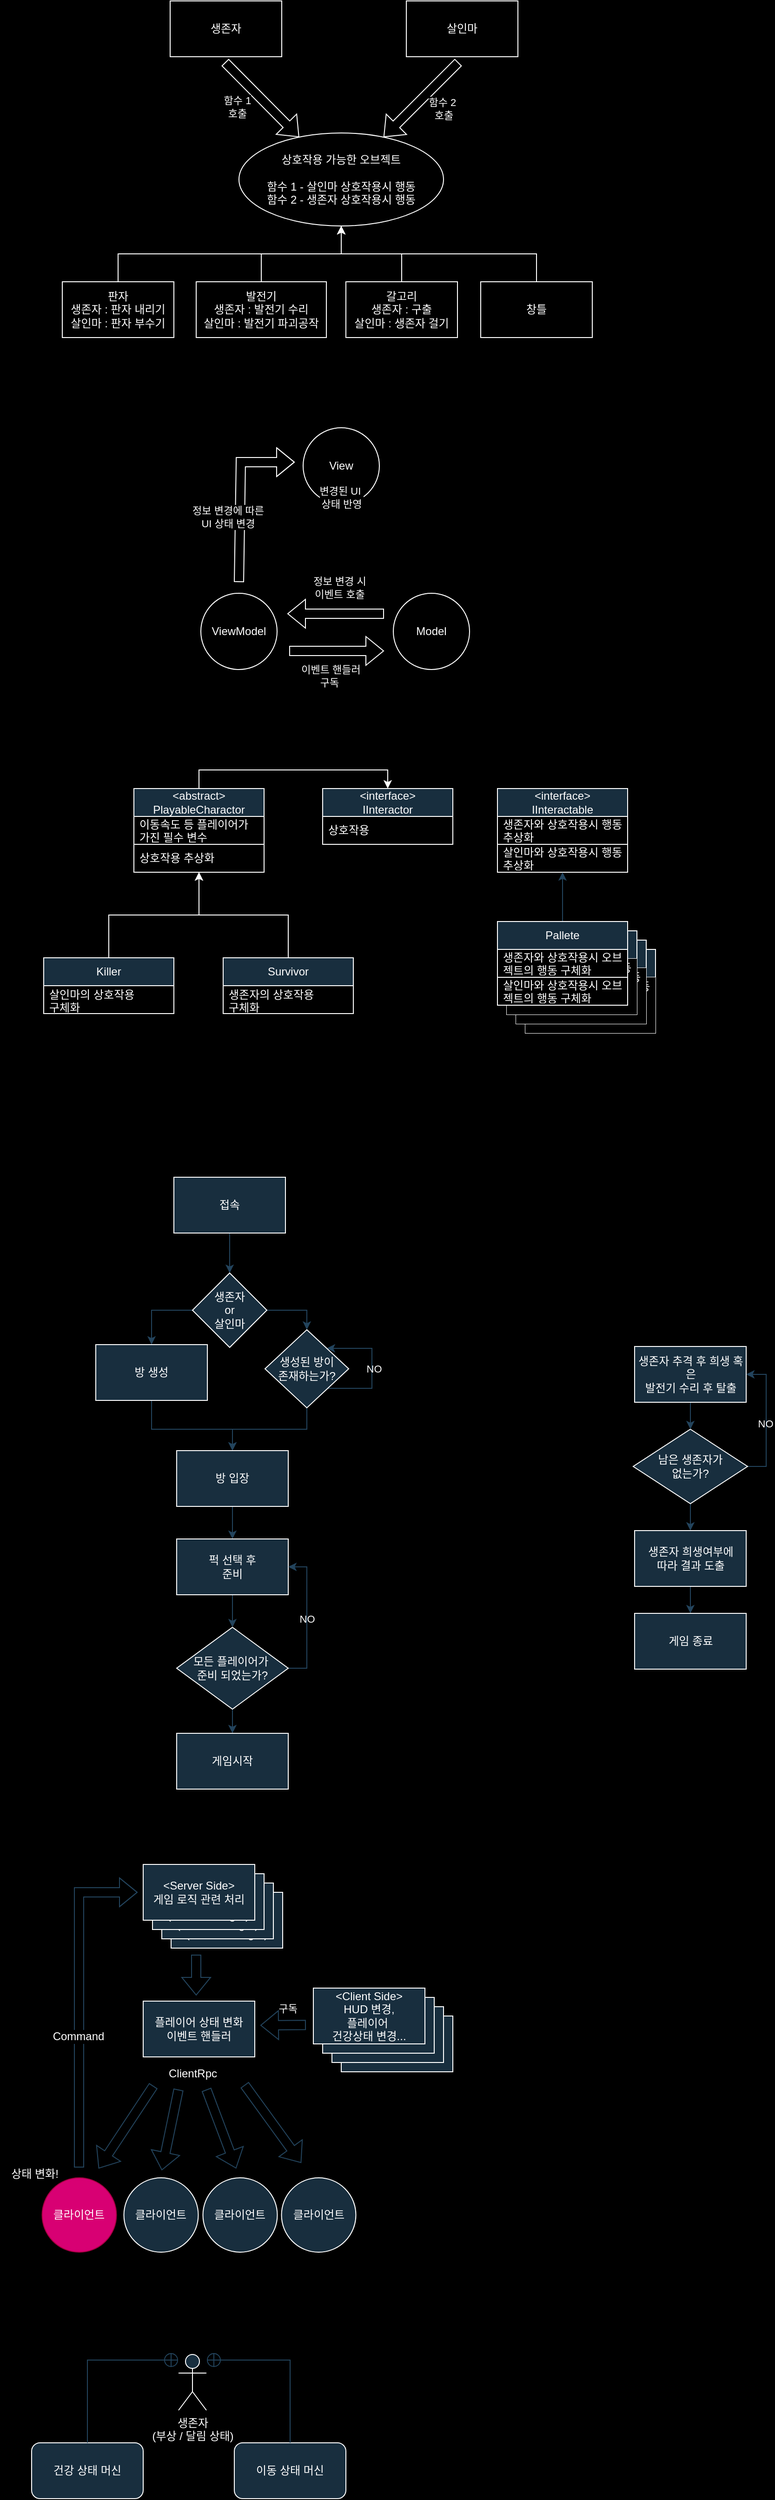 <mxfile version="24.7.6">
  <diagram name="페이지-1" id="o0APWfUMKUU7ITL8NAqE">
    <mxGraphModel dx="1269" dy="447" grid="0" gridSize="10" guides="1" tooltips="1" connect="1" arrows="1" fold="1" page="0" pageScale="1" pageWidth="827" pageHeight="1169" background="#000000" math="0" shadow="0">
      <root>
        <mxCell id="0" />
        <mxCell id="1" parent="0" />
        <mxCell id="HwlPlYfOWSaUj1gYbrh8-1" value="상호작용 가능한&amp;nbsp;&lt;span style=&quot;background-color: initial;&quot;&gt;오브젝트&lt;/span&gt;&lt;div&gt;&lt;br&gt;&lt;div&gt;함수 1 - 살인마 상호작용시 행동&lt;/div&gt;&lt;div&gt;함수 2 - 생존자 상호작용시 행동&lt;/div&gt;&lt;/div&gt;" style="ellipse;whiteSpace=wrap;html=1;labelBackgroundColor=none;fillColor=#000000;strokeColor=#FFFFFF;fontColor=#FFFFFF;" vertex="1" parent="1">
          <mxGeometry x="250" y="240" width="220" height="100" as="geometry" />
        </mxCell>
        <mxCell id="HwlPlYfOWSaUj1gYbrh8-10" style="edgeStyle=orthogonalEdgeStyle;rounded=0;orthogonalLoop=1;jettySize=auto;html=1;exitX=0.5;exitY=0;exitDx=0;exitDy=0;labelBackgroundColor=none;strokeColor=#FFFFFF;fontColor=default;" edge="1" parent="1" source="HwlPlYfOWSaUj1gYbrh8-2" target="HwlPlYfOWSaUj1gYbrh8-1">
          <mxGeometry relative="1" as="geometry" />
        </mxCell>
        <mxCell id="HwlPlYfOWSaUj1gYbrh8-2" value="판자&lt;div&gt;생존자 : 판자 내리기&lt;/div&gt;&lt;div&gt;살인마 : 판자 부수기&lt;/div&gt;" style="rounded=0;whiteSpace=wrap;html=1;labelBackgroundColor=none;fillColor=#000000;strokeColor=#FFFFFF;fontColor=#FFFFFF;" vertex="1" parent="1">
          <mxGeometry x="60" y="400" width="120" height="60" as="geometry" />
        </mxCell>
        <mxCell id="HwlPlYfOWSaUj1gYbrh8-6" style="edgeStyle=orthogonalEdgeStyle;rounded=0;orthogonalLoop=1;jettySize=auto;html=1;labelBackgroundColor=none;strokeColor=#FFFFFF;fontColor=default;" edge="1" parent="1" source="HwlPlYfOWSaUj1gYbrh8-3" target="HwlPlYfOWSaUj1gYbrh8-1">
          <mxGeometry relative="1" as="geometry" />
        </mxCell>
        <mxCell id="HwlPlYfOWSaUj1gYbrh8-3" value="발전기&lt;div&gt;생존자 : 발전기 수리&lt;/div&gt;&lt;div&gt;살인마 : 발전기 파괴공작&lt;/div&gt;" style="rounded=0;whiteSpace=wrap;html=1;labelBackgroundColor=none;fillColor=#000000;strokeColor=#FFFFFF;fontColor=#FFFFFF;" vertex="1" parent="1">
          <mxGeometry x="204" y="400" width="140" height="60" as="geometry" />
        </mxCell>
        <mxCell id="HwlPlYfOWSaUj1gYbrh8-7" style="edgeStyle=orthogonalEdgeStyle;rounded=0;orthogonalLoop=1;jettySize=auto;html=1;labelBackgroundColor=none;strokeColor=#FFFFFF;fontColor=default;" edge="1" parent="1" source="HwlPlYfOWSaUj1gYbrh8-4" target="HwlPlYfOWSaUj1gYbrh8-1">
          <mxGeometry relative="1" as="geometry" />
        </mxCell>
        <mxCell id="HwlPlYfOWSaUj1gYbrh8-4" value="갈고리&lt;div&gt;생존자 : 구출&lt;/div&gt;&lt;div&gt;살인마 : 생존자 걸기&lt;/div&gt;" style="rounded=0;whiteSpace=wrap;html=1;labelBackgroundColor=none;fillColor=#000000;strokeColor=#FFFFFF;fontColor=#FFFFFF;" vertex="1" parent="1">
          <mxGeometry x="365" y="400" width="120" height="60" as="geometry" />
        </mxCell>
        <mxCell id="HwlPlYfOWSaUj1gYbrh8-11" style="edgeStyle=orthogonalEdgeStyle;rounded=0;orthogonalLoop=1;jettySize=auto;html=1;exitX=0.5;exitY=0;exitDx=0;exitDy=0;labelBackgroundColor=none;strokeColor=#FFFFFF;fontColor=default;" edge="1" parent="1" source="HwlPlYfOWSaUj1gYbrh8-5" target="HwlPlYfOWSaUj1gYbrh8-1">
          <mxGeometry relative="1" as="geometry" />
        </mxCell>
        <mxCell id="HwlPlYfOWSaUj1gYbrh8-5" value="창틀" style="rounded=0;whiteSpace=wrap;html=1;labelBackgroundColor=none;fillColor=#000000;strokeColor=#FFFFFF;fontColor=#FFFFFF;" vertex="1" parent="1">
          <mxGeometry x="510" y="400" width="120" height="60" as="geometry" />
        </mxCell>
        <mxCell id="HwlPlYfOWSaUj1gYbrh8-13" value="생존자" style="rounded=0;whiteSpace=wrap;html=1;labelBackgroundColor=none;fillColor=#000000;strokeColor=#FFFFFF;fontColor=#FFFFFF;" vertex="1" parent="1">
          <mxGeometry x="176" y="98" width="120" height="60" as="geometry" />
        </mxCell>
        <mxCell id="HwlPlYfOWSaUj1gYbrh8-15" value="" style="shape=flexArrow;endArrow=classic;html=1;rounded=0;strokeWidth=1;endSize=6;startSize=16;sourcePerimeterSpacing=0;labelBackgroundColor=none;strokeColor=#FFFFFF;fontColor=default;" edge="1" parent="1" target="HwlPlYfOWSaUj1gYbrh8-1">
          <mxGeometry width="50" height="50" relative="1" as="geometry">
            <mxPoint x="235" y="164" as="sourcePoint" />
            <mxPoint x="359.76" y="230" as="targetPoint" />
          </mxGeometry>
        </mxCell>
        <mxCell id="HwlPlYfOWSaUj1gYbrh8-16" value="함수 1&lt;div&gt;호출&lt;/div&gt;" style="edgeLabel;html=1;align=center;verticalAlign=middle;resizable=0;points=[];labelBackgroundColor=#000000;fontColor=#FFFFFF;" vertex="1" connectable="0" parent="HwlPlYfOWSaUj1gYbrh8-15">
          <mxGeometry x="-0.367" y="4" relative="1" as="geometry">
            <mxPoint x="-15" y="25" as="offset" />
          </mxGeometry>
        </mxCell>
        <mxCell id="HwlPlYfOWSaUj1gYbrh8-18" value="살인마" style="rounded=0;whiteSpace=wrap;html=1;labelBackgroundColor=none;fillColor=#000000;strokeColor=#FFFFFF;fontColor=#FFFFFF;" vertex="1" parent="1">
          <mxGeometry x="430" y="98" width="120" height="60" as="geometry" />
        </mxCell>
        <mxCell id="HwlPlYfOWSaUj1gYbrh8-19" value="" style="shape=flexArrow;endArrow=classic;html=1;rounded=0;strokeWidth=1;endSize=6;startSize=16;sourcePerimeterSpacing=0;labelBackgroundColor=none;strokeColor=#FFFFFF;fontColor=default;" edge="1" parent="1" target="HwlPlYfOWSaUj1gYbrh8-1">
          <mxGeometry width="50" height="50" relative="1" as="geometry">
            <mxPoint x="486" y="164" as="sourcePoint" />
            <mxPoint x="362" y="229" as="targetPoint" />
          </mxGeometry>
        </mxCell>
        <mxCell id="HwlPlYfOWSaUj1gYbrh8-20" value="함수 2&amp;nbsp;&lt;div&gt;호출&lt;/div&gt;" style="edgeLabel;html=1;align=center;verticalAlign=middle;resizable=0;points=[];labelBackgroundColor=#000000;fontColor=#FFFFFF;" vertex="1" connectable="0" parent="HwlPlYfOWSaUj1gYbrh8-19">
          <mxGeometry x="-0.367" y="4" relative="1" as="geometry">
            <mxPoint x="6" y="21" as="offset" />
          </mxGeometry>
        </mxCell>
        <mxCell id="HwlPlYfOWSaUj1gYbrh8-21" value="Model" style="ellipse;whiteSpace=wrap;html=1;aspect=fixed;strokeColor=#FFFFFF;fontColor=#FFFFFF;fillColor=#000000;" vertex="1" parent="1">
          <mxGeometry x="416" y="735" width="82" height="82" as="geometry" />
        </mxCell>
        <mxCell id="HwlPlYfOWSaUj1gYbrh8-22" value="View" style="ellipse;whiteSpace=wrap;html=1;aspect=fixed;strokeColor=#FFFFFF;fontColor=#FFFFFF;fillColor=#000000;" vertex="1" parent="1">
          <mxGeometry x="319" y="557" width="82" height="82" as="geometry" />
        </mxCell>
        <mxCell id="HwlPlYfOWSaUj1gYbrh8-27" value="" style="shape=flexArrow;endArrow=classic;html=1;rounded=0;strokeColor=#FFFFFF;strokeWidth=1;fontSize=16;spacing=11;spacingRight=5;" edge="1" parent="1">
          <mxGeometry width="50" height="50" relative="1" as="geometry">
            <mxPoint x="250" y="723" as="sourcePoint" />
            <mxPoint x="310" y="594" as="targetPoint" />
            <Array as="points">
              <mxPoint x="252" y="594" />
            </Array>
          </mxGeometry>
        </mxCell>
        <mxCell id="HwlPlYfOWSaUj1gYbrh8-29" value="정보 변경 시&lt;div&gt;이벤트 호출&lt;/div&gt;" style="edgeLabel;html=1;align=center;verticalAlign=middle;resizable=0;points=[];labelBackgroundColor=#000000;fontColor=#FFFFFF;" vertex="1" connectable="0" parent="1">
          <mxGeometry x="386.003" y="611.004" as="geometry">
            <mxPoint x="-28" y="118" as="offset" />
          </mxGeometry>
        </mxCell>
        <mxCell id="HwlPlYfOWSaUj1gYbrh8-26" value="&lt;div&gt;&amp;nbsp;이벤트 핸들러&lt;div&gt;구독&lt;/div&gt;&lt;/div&gt;" style="edgeLabel;html=1;align=center;verticalAlign=middle;resizable=0;points=[];labelBackgroundColor=#000000;fontColor=#FFFFFF;" vertex="1" connectable="0" parent="1">
          <mxGeometry x="375.003" y="706.004" as="geometry">
            <mxPoint x="-28" y="118" as="offset" />
          </mxGeometry>
        </mxCell>
        <mxCell id="HwlPlYfOWSaUj1gYbrh8-31" value="정보 변경에 따른&lt;div&gt;UI 상태 변경&lt;/div&gt;" style="edgeLabel;html=1;align=center;verticalAlign=middle;resizable=0;points=[];labelBackgroundColor=#000000;fontColor=#FFFFFF;" vertex="1" connectable="0" parent="1">
          <mxGeometry x="266.003" y="535.004" as="geometry">
            <mxPoint x="-28" y="118" as="offset" />
          </mxGeometry>
        </mxCell>
        <mxCell id="HwlPlYfOWSaUj1gYbrh8-32" value="변경된 UI&amp;nbsp;&lt;div&gt;상태 반영&lt;/div&gt;" style="edgeLabel;html=1;align=center;verticalAlign=middle;resizable=0;points=[];labelBackgroundColor=#000000;fontColor=#FFFFFF;" vertex="1" connectable="0" parent="1">
          <mxGeometry x="388.003" y="514.004" as="geometry">
            <mxPoint x="-28" y="118" as="offset" />
          </mxGeometry>
        </mxCell>
        <mxCell id="HwlPlYfOWSaUj1gYbrh8-33" value="" style="shape=flexArrow;endArrow=classic;html=1;rounded=0;strokeColor=#FFFFFF;" edge="1" parent="1">
          <mxGeometry width="50" height="50" relative="1" as="geometry">
            <mxPoint x="406" y="757" as="sourcePoint" />
            <mxPoint x="302" y="757" as="targetPoint" />
          </mxGeometry>
        </mxCell>
        <mxCell id="HwlPlYfOWSaUj1gYbrh8-23" value="ViewModel" style="ellipse;whiteSpace=wrap;html=1;aspect=fixed;strokeColor=#FFFFFF;fontColor=#FFFFFF;fillColor=#000000;" vertex="1" parent="1">
          <mxGeometry x="209" y="735" width="82" height="82" as="geometry" />
        </mxCell>
        <mxCell id="HwlPlYfOWSaUj1gYbrh8-35" value="" style="shape=flexArrow;endArrow=classic;html=1;rounded=0;strokeColor=#FFFFFF;" edge="1" parent="1">
          <mxGeometry width="50" height="50" relative="1" as="geometry">
            <mxPoint x="304" y="797" as="sourcePoint" />
            <mxPoint x="406" y="797" as="targetPoint" />
          </mxGeometry>
        </mxCell>
        <mxCell id="HwlPlYfOWSaUj1gYbrh8-36" value="&amp;lt;interface&amp;gt;&lt;div&gt;IInteractor&lt;/div&gt;" style="swimlane;fontStyle=0;childLayout=stackLayout;horizontal=1;startSize=30;horizontalStack=0;resizeParent=1;resizeParentMax=0;resizeLast=0;collapsible=1;marginBottom=0;whiteSpace=wrap;html=1;strokeColor=#FFFFFF;fontColor=#FFFFFF;fillColor=#182E3E;" vertex="1" parent="1">
          <mxGeometry x="340" y="945" width="140" height="60" as="geometry" />
        </mxCell>
        <mxCell id="HwlPlYfOWSaUj1gYbrh8-37" value="상호작용" style="text;strokeColor=none;fillColor=none;align=left;verticalAlign=middle;spacingLeft=4;spacingRight=4;overflow=hidden;points=[[0,0.5],[1,0.5]];portConstraint=eastwest;rotatable=0;whiteSpace=wrap;html=1;fontColor=#FFFFFF;" vertex="1" parent="HwlPlYfOWSaUj1gYbrh8-36">
          <mxGeometry y="30" width="140" height="30" as="geometry" />
        </mxCell>
        <mxCell id="HwlPlYfOWSaUj1gYbrh8-54" style="edgeStyle=orthogonalEdgeStyle;rounded=0;orthogonalLoop=1;jettySize=auto;html=1;exitX=0.5;exitY=0;exitDx=0;exitDy=0;entryX=0.5;entryY=0;entryDx=0;entryDy=0;strokeColor=#FFFFFF;" edge="1" parent="1" source="HwlPlYfOWSaUj1gYbrh8-40" target="HwlPlYfOWSaUj1gYbrh8-36">
          <mxGeometry relative="1" as="geometry" />
        </mxCell>
        <mxCell id="HwlPlYfOWSaUj1gYbrh8-40" value="&amp;lt;abstract&amp;gt;&lt;div&gt;PlayableCharactor&lt;/div&gt;" style="swimlane;fontStyle=0;childLayout=stackLayout;horizontal=1;startSize=30;horizontalStack=0;resizeParent=1;resizeParentMax=0;resizeLast=0;collapsible=1;marginBottom=0;whiteSpace=wrap;html=1;strokeColor=#FFFFFF;fontColor=#FFFFFF;fillColor=#182E3E;" vertex="1" parent="1">
          <mxGeometry x="137" y="945" width="140" height="90" as="geometry" />
        </mxCell>
        <mxCell id="HwlPlYfOWSaUj1gYbrh8-41" value="이동속도 등 플레이어가 가진 필수 변수" style="text;strokeColor=#FFFFFF;fillColor=none;align=left;verticalAlign=bottom;spacingLeft=4;spacingRight=4;overflow=hidden;points=[[0,0.5],[1,0.5]];portConstraint=eastwest;rotatable=0;whiteSpace=wrap;html=1;fontColor=#FFFFFF;" vertex="1" parent="HwlPlYfOWSaUj1gYbrh8-40">
          <mxGeometry y="30" width="140" height="30" as="geometry" />
        </mxCell>
        <mxCell id="HwlPlYfOWSaUj1gYbrh8-52" value="상호작용 추상화" style="text;strokeColor=none;fillColor=none;align=left;verticalAlign=middle;spacingLeft=4;spacingRight=4;overflow=hidden;points=[[0,0.5],[1,0.5]];portConstraint=eastwest;rotatable=0;whiteSpace=wrap;html=1;fontColor=#FFFFFF;" vertex="1" parent="HwlPlYfOWSaUj1gYbrh8-40">
          <mxGeometry y="60" width="140" height="30" as="geometry" />
        </mxCell>
        <mxCell id="HwlPlYfOWSaUj1gYbrh8-56" style="edgeStyle=orthogonalEdgeStyle;rounded=0;orthogonalLoop=1;jettySize=auto;html=1;strokeColor=#FFFFFF;" edge="1" parent="1" source="HwlPlYfOWSaUj1gYbrh8-44" target="HwlPlYfOWSaUj1gYbrh8-40">
          <mxGeometry relative="1" as="geometry" />
        </mxCell>
        <mxCell id="HwlPlYfOWSaUj1gYbrh8-44" value="Killer" style="swimlane;fontStyle=0;childLayout=stackLayout;horizontal=1;startSize=30;horizontalStack=0;resizeParent=1;resizeParentMax=0;resizeLast=0;collapsible=1;marginBottom=0;whiteSpace=wrap;html=1;strokeColor=#FFFFFF;fontColor=#FFFFFF;fillColor=#182E3E;" vertex="1" parent="1">
          <mxGeometry x="40" y="1127" width="140" height="60" as="geometry" />
        </mxCell>
        <mxCell id="HwlPlYfOWSaUj1gYbrh8-45" value="살인마의 상호작용&amp;nbsp;&lt;div&gt;구체화&lt;/div&gt;" style="text;strokeColor=none;fillColor=none;align=left;verticalAlign=middle;spacingLeft=4;spacingRight=4;overflow=hidden;points=[[0,0.5],[1,0.5]];portConstraint=eastwest;rotatable=0;whiteSpace=wrap;html=1;fontColor=#FFFFFF;" vertex="1" parent="HwlPlYfOWSaUj1gYbrh8-44">
          <mxGeometry y="30" width="140" height="30" as="geometry" />
        </mxCell>
        <mxCell id="HwlPlYfOWSaUj1gYbrh8-57" style="edgeStyle=orthogonalEdgeStyle;rounded=0;orthogonalLoop=1;jettySize=auto;html=1;strokeColor=#FFFFFF;" edge="1" parent="1" source="HwlPlYfOWSaUj1gYbrh8-48" target="HwlPlYfOWSaUj1gYbrh8-40">
          <mxGeometry relative="1" as="geometry" />
        </mxCell>
        <mxCell id="HwlPlYfOWSaUj1gYbrh8-48" value="Survivor" style="swimlane;fontStyle=0;childLayout=stackLayout;horizontal=1;startSize=30;horizontalStack=0;resizeParent=1;resizeParentMax=0;resizeLast=0;collapsible=1;marginBottom=0;whiteSpace=wrap;html=1;strokeColor=#FFFFFF;fontColor=#FFFFFF;fillColor=#182E3E;" vertex="1" parent="1">
          <mxGeometry x="233" y="1127" width="140" height="60" as="geometry" />
        </mxCell>
        <mxCell id="HwlPlYfOWSaUj1gYbrh8-49" value="생존자의 상호작용&lt;div&gt;구체화&lt;/div&gt;" style="text;strokeColor=none;fillColor=none;align=left;verticalAlign=middle;spacingLeft=4;spacingRight=4;overflow=hidden;points=[[0,0.5],[1,0.5]];portConstraint=eastwest;rotatable=0;whiteSpace=wrap;html=1;fontColor=#FFFFFF;" vertex="1" parent="HwlPlYfOWSaUj1gYbrh8-48">
          <mxGeometry y="30" width="140" height="30" as="geometry" />
        </mxCell>
        <mxCell id="HwlPlYfOWSaUj1gYbrh8-58" value="&amp;lt;interface&amp;gt;&lt;div&gt;IInteractable&lt;/div&gt;" style="swimlane;fontStyle=0;childLayout=stackLayout;horizontal=1;startSize=30;horizontalStack=0;resizeParent=1;resizeParentMax=0;resizeLast=0;collapsible=1;marginBottom=0;whiteSpace=wrap;html=1;strokeColor=#FFFFFF;fontColor=#FFFFFF;fillColor=#182E3E;" vertex="1" parent="1">
          <mxGeometry x="528" y="945" width="140" height="90" as="geometry" />
        </mxCell>
        <mxCell id="HwlPlYfOWSaUj1gYbrh8-59" value="생존자와 상호작용시 행동 추상화" style="text;strokeColor=#FFFFFF;fillColor=none;align=left;verticalAlign=bottom;spacingLeft=4;spacingRight=4;overflow=hidden;points=[[0,0.5],[1,0.5]];portConstraint=eastwest;rotatable=0;whiteSpace=wrap;html=1;fontColor=#FFFFFF;" vertex="1" parent="HwlPlYfOWSaUj1gYbrh8-58">
          <mxGeometry y="30" width="140" height="30" as="geometry" />
        </mxCell>
        <mxCell id="HwlPlYfOWSaUj1gYbrh8-61" value="살인마와 상호작용시 행동 추상화" style="text;strokeColor=#FFFFFF;fillColor=none;align=left;verticalAlign=bottom;spacingLeft=4;spacingRight=4;overflow=hidden;points=[[0,0.5],[1,0.5]];portConstraint=eastwest;rotatable=0;whiteSpace=wrap;html=1;fontColor=#FFFFFF;" vertex="1" parent="HwlPlYfOWSaUj1gYbrh8-58">
          <mxGeometry y="60" width="140" height="30" as="geometry" />
        </mxCell>
        <mxCell id="HwlPlYfOWSaUj1gYbrh8-65" style="edgeStyle=orthogonalEdgeStyle;rounded=0;orthogonalLoop=1;jettySize=auto;html=1;strokeColor=#23445D;" edge="1" parent="1" source="HwlPlYfOWSaUj1gYbrh8-62" target="HwlPlYfOWSaUj1gYbrh8-58">
          <mxGeometry relative="1" as="geometry" />
        </mxCell>
        <mxCell id="HwlPlYfOWSaUj1gYbrh8-87" value="Pallete" style="swimlane;fontStyle=0;childLayout=stackLayout;horizontal=1;startSize=30;horizontalStack=0;resizeParent=1;resizeParentMax=0;resizeLast=0;collapsible=1;marginBottom=0;whiteSpace=wrap;html=1;strokeColor=#FFFFFF;fontColor=#FFFFFF;fillColor=#182E3E;" vertex="1" parent="1">
          <mxGeometry x="558" y="1118" width="140" height="90" as="geometry" />
        </mxCell>
        <mxCell id="HwlPlYfOWSaUj1gYbrh8-88" value="생존자와 상호작용시 행동 구체화" style="text;strokeColor=none;fillColor=#000000;align=left;verticalAlign=middle;spacingLeft=4;spacingRight=4;overflow=hidden;points=[[0,0.5],[1,0.5]];portConstraint=eastwest;rotatable=0;whiteSpace=wrap;html=1;fontColor=#FFFFFF;" vertex="1" parent="HwlPlYfOWSaUj1gYbrh8-87">
          <mxGeometry y="30" width="140" height="30" as="geometry" />
        </mxCell>
        <mxCell id="HwlPlYfOWSaUj1gYbrh8-89" value="" style="text;strokeColor=none;fillColor=#000000;align=left;verticalAlign=middle;spacingLeft=4;spacingRight=4;overflow=hidden;points=[[0,0.5],[1,0.5]];portConstraint=eastwest;rotatable=0;whiteSpace=wrap;html=1;fontColor=#FFFFFF;" vertex="1" parent="HwlPlYfOWSaUj1gYbrh8-87">
          <mxGeometry y="60" width="140" height="30" as="geometry" />
        </mxCell>
        <mxCell id="HwlPlYfOWSaUj1gYbrh8-84" value="Pallete" style="swimlane;fontStyle=0;childLayout=stackLayout;horizontal=1;startSize=30;horizontalStack=0;resizeParent=1;resizeParentMax=0;resizeLast=0;collapsible=1;marginBottom=0;whiteSpace=wrap;html=1;strokeColor=#FFFFFF;fontColor=#FFFFFF;fillColor=#182E3E;" vertex="1" parent="1">
          <mxGeometry x="548" y="1108" width="140" height="90" as="geometry" />
        </mxCell>
        <mxCell id="HwlPlYfOWSaUj1gYbrh8-85" value="생존자와 상호작용시 행동 구체화" style="text;strokeColor=none;fillColor=#000000;align=left;verticalAlign=middle;spacingLeft=4;spacingRight=4;overflow=hidden;points=[[0,0.5],[1,0.5]];portConstraint=eastwest;rotatable=0;whiteSpace=wrap;html=1;fontColor=#FFFFFF;" vertex="1" parent="HwlPlYfOWSaUj1gYbrh8-84">
          <mxGeometry y="30" width="140" height="30" as="geometry" />
        </mxCell>
        <mxCell id="HwlPlYfOWSaUj1gYbrh8-86" value="" style="text;strokeColor=none;fillColor=#000000;align=left;verticalAlign=middle;spacingLeft=4;spacingRight=4;overflow=hidden;points=[[0,0.5],[1,0.5]];portConstraint=eastwest;rotatable=0;whiteSpace=wrap;html=1;fontColor=#FFFFFF;" vertex="1" parent="HwlPlYfOWSaUj1gYbrh8-84">
          <mxGeometry y="60" width="140" height="30" as="geometry" />
        </mxCell>
        <mxCell id="HwlPlYfOWSaUj1gYbrh8-81" value="Pallete" style="swimlane;fontStyle=0;childLayout=stackLayout;horizontal=1;startSize=30;horizontalStack=0;resizeParent=1;resizeParentMax=0;resizeLast=0;collapsible=1;marginBottom=0;whiteSpace=wrap;html=1;strokeColor=#FFFFFF;fontColor=#FFFFFF;fillColor=#182E3E;" vertex="1" parent="1">
          <mxGeometry x="538" y="1098" width="140" height="90" as="geometry" />
        </mxCell>
        <mxCell id="HwlPlYfOWSaUj1gYbrh8-82" value="생존자와 상호작용시 행동 구체화" style="text;strokeColor=none;fillColor=#000000;align=left;verticalAlign=middle;spacingLeft=4;spacingRight=4;overflow=hidden;points=[[0,0.5],[1,0.5]];portConstraint=eastwest;rotatable=0;whiteSpace=wrap;html=1;fontColor=#FFFFFF;" vertex="1" parent="HwlPlYfOWSaUj1gYbrh8-81">
          <mxGeometry y="30" width="140" height="30" as="geometry" />
        </mxCell>
        <mxCell id="HwlPlYfOWSaUj1gYbrh8-83" value="" style="text;strokeColor=none;fillColor=#000000;align=left;verticalAlign=middle;spacingLeft=4;spacingRight=4;overflow=hidden;points=[[0,0.5],[1,0.5]];portConstraint=eastwest;rotatable=0;whiteSpace=wrap;html=1;fontColor=#FFFFFF;" vertex="1" parent="HwlPlYfOWSaUj1gYbrh8-81">
          <mxGeometry y="60" width="140" height="30" as="geometry" />
        </mxCell>
        <mxCell id="HwlPlYfOWSaUj1gYbrh8-62" value="Pallete" style="swimlane;fontStyle=0;childLayout=stackLayout;horizontal=1;startSize=30;horizontalStack=0;resizeParent=1;resizeParentMax=0;resizeLast=0;collapsible=1;marginBottom=0;whiteSpace=wrap;html=1;strokeColor=#FFFFFF;fontColor=#FFFFFF;fillColor=#182E3E;" vertex="1" parent="1">
          <mxGeometry x="528" y="1088" width="140" height="90" as="geometry" />
        </mxCell>
        <mxCell id="HwlPlYfOWSaUj1gYbrh8-63" value="생존자와 상호작용시 오브젝트의 행동 구체화" style="text;strokeColor=#FFFFFF;fillColor=#000000;align=left;verticalAlign=bottom;spacingLeft=4;spacingRight=4;overflow=hidden;points=[[0,0.5],[1,0.5]];portConstraint=eastwest;rotatable=0;whiteSpace=wrap;html=1;fontColor=#FFFFFF;" vertex="1" parent="HwlPlYfOWSaUj1gYbrh8-62">
          <mxGeometry y="30" width="140" height="30" as="geometry" />
        </mxCell>
        <mxCell id="HwlPlYfOWSaUj1gYbrh8-64" value="살인마와 상호작용시 오브젝트의 행동 구체화" style="text;strokeColor=#FFFFFF;fillColor=#000000;align=left;verticalAlign=bottom;spacingLeft=4;spacingRight=4;overflow=hidden;points=[[0,0.5],[1,0.5]];portConstraint=eastwest;rotatable=0;whiteSpace=wrap;html=1;fontColor=#FFFFFF;" vertex="1" parent="HwlPlYfOWSaUj1gYbrh8-62">
          <mxGeometry y="60" width="140" height="30" as="geometry" />
        </mxCell>
        <mxCell id="HwlPlYfOWSaUj1gYbrh8-92" style="edgeStyle=orthogonalEdgeStyle;rounded=0;orthogonalLoop=1;jettySize=auto;html=1;strokeColor=#23445D;" edge="1" parent="1" source="HwlPlYfOWSaUj1gYbrh8-90" target="HwlPlYfOWSaUj1gYbrh8-91">
          <mxGeometry relative="1" as="geometry" />
        </mxCell>
        <mxCell id="HwlPlYfOWSaUj1gYbrh8-90" value="접속" style="rounded=0;whiteSpace=wrap;html=1;strokeColor=#FFFFFF;fontColor=#FFFFFF;fillColor=#182E3E;" vertex="1" parent="1">
          <mxGeometry x="180" y="1363" width="120" height="60" as="geometry" />
        </mxCell>
        <mxCell id="HwlPlYfOWSaUj1gYbrh8-96" style="edgeStyle=orthogonalEdgeStyle;rounded=0;orthogonalLoop=1;jettySize=auto;html=1;exitX=1;exitY=0.5;exitDx=0;exitDy=0;strokeColor=#23445D;" edge="1" parent="1" source="HwlPlYfOWSaUj1gYbrh8-91" target="HwlPlYfOWSaUj1gYbrh8-94">
          <mxGeometry relative="1" as="geometry" />
        </mxCell>
        <mxCell id="HwlPlYfOWSaUj1gYbrh8-121" style="edgeStyle=orthogonalEdgeStyle;rounded=0;orthogonalLoop=1;jettySize=auto;html=1;exitX=0;exitY=0.5;exitDx=0;exitDy=0;strokeColor=#23445D;" edge="1" parent="1" source="HwlPlYfOWSaUj1gYbrh8-91" target="HwlPlYfOWSaUj1gYbrh8-100">
          <mxGeometry relative="1" as="geometry" />
        </mxCell>
        <mxCell id="HwlPlYfOWSaUj1gYbrh8-91" value="생존자&lt;div&gt;or&lt;/div&gt;&lt;div&gt;살인마&lt;/div&gt;" style="rhombus;whiteSpace=wrap;html=1;strokeColor=#FFFFFF;fontColor=#FFFFFF;fillColor=#182E3E;" vertex="1" parent="1">
          <mxGeometry x="200" y="1466" width="80" height="80" as="geometry" />
        </mxCell>
        <mxCell id="HwlPlYfOWSaUj1gYbrh8-105" style="edgeStyle=orthogonalEdgeStyle;rounded=0;orthogonalLoop=1;jettySize=auto;html=1;strokeColor=#23445D;" edge="1" parent="1" source="HwlPlYfOWSaUj1gYbrh8-94" target="HwlPlYfOWSaUj1gYbrh8-102">
          <mxGeometry relative="1" as="geometry" />
        </mxCell>
        <mxCell id="HwlPlYfOWSaUj1gYbrh8-107" style="edgeStyle=orthogonalEdgeStyle;rounded=0;orthogonalLoop=1;jettySize=auto;html=1;exitX=1;exitY=1;exitDx=0;exitDy=0;strokeColor=#23445D;" edge="1" parent="1" source="HwlPlYfOWSaUj1gYbrh8-94" target="HwlPlYfOWSaUj1gYbrh8-94">
          <mxGeometry relative="1" as="geometry">
            <mxPoint x="375" y="1547" as="targetPoint" />
            <Array as="points">
              <mxPoint x="393" y="1590" />
              <mxPoint x="393" y="1547" />
            </Array>
          </mxGeometry>
        </mxCell>
        <mxCell id="HwlPlYfOWSaUj1gYbrh8-108" value="NO" style="edgeLabel;html=1;align=center;verticalAlign=middle;resizable=0;points=[];strokeColor=#FFFFFF;fontColor=#FFFFFF;fillColor=#182E3E;labelBackgroundColor=none;" vertex="1" connectable="0" parent="HwlPlYfOWSaUj1gYbrh8-107">
          <mxGeometry x="0.077" relative="1" as="geometry">
            <mxPoint x="2" y="6" as="offset" />
          </mxGeometry>
        </mxCell>
        <mxCell id="HwlPlYfOWSaUj1gYbrh8-94" value="생성된 방이&lt;div&gt;존재하는가?&lt;/div&gt;" style="rhombus;whiteSpace=wrap;html=1;strokeColor=#FFFFFF;fontColor=#FFFFFF;fillColor=#182E3E;" vertex="1" parent="1">
          <mxGeometry x="278" y="1527" width="90" height="84" as="geometry" />
        </mxCell>
        <mxCell id="HwlPlYfOWSaUj1gYbrh8-106" style="edgeStyle=orthogonalEdgeStyle;rounded=0;orthogonalLoop=1;jettySize=auto;html=1;strokeColor=#23445D;" edge="1" parent="1" source="HwlPlYfOWSaUj1gYbrh8-100" target="HwlPlYfOWSaUj1gYbrh8-102">
          <mxGeometry relative="1" as="geometry">
            <Array as="points">
              <mxPoint x="156" y="1634" />
              <mxPoint x="243" y="1634" />
            </Array>
          </mxGeometry>
        </mxCell>
        <mxCell id="HwlPlYfOWSaUj1gYbrh8-100" value="방 생성" style="rounded=0;whiteSpace=wrap;html=1;strokeColor=#FFFFFF;fontColor=#FFFFFF;fillColor=#182E3E;" vertex="1" parent="1">
          <mxGeometry x="96" y="1543" width="120" height="60" as="geometry" />
        </mxCell>
        <mxCell id="HwlPlYfOWSaUj1gYbrh8-112" style="edgeStyle=orthogonalEdgeStyle;rounded=0;orthogonalLoop=1;jettySize=auto;html=1;strokeColor=#23445D;" edge="1" parent="1" source="HwlPlYfOWSaUj1gYbrh8-102" target="HwlPlYfOWSaUj1gYbrh8-110">
          <mxGeometry relative="1" as="geometry" />
        </mxCell>
        <mxCell id="HwlPlYfOWSaUj1gYbrh8-102" value="방 입장" style="rounded=0;whiteSpace=wrap;html=1;strokeColor=#FFFFFF;fontColor=#FFFFFF;fillColor=#182E3E;" vertex="1" parent="1">
          <mxGeometry x="183" y="1657" width="120" height="60" as="geometry" />
        </mxCell>
        <mxCell id="HwlPlYfOWSaUj1gYbrh8-113" style="edgeStyle=orthogonalEdgeStyle;rounded=0;orthogonalLoop=1;jettySize=auto;html=1;strokeColor=#23445D;" edge="1" parent="1" source="HwlPlYfOWSaUj1gYbrh8-110" target="HwlPlYfOWSaUj1gYbrh8-111">
          <mxGeometry relative="1" as="geometry" />
        </mxCell>
        <mxCell id="HwlPlYfOWSaUj1gYbrh8-110" value="퍽 선택 후&lt;div&gt;준비&lt;/div&gt;" style="rounded=0;whiteSpace=wrap;html=1;strokeColor=#FFFFFF;fontColor=#FFFFFF;fillColor=#182E3E;" vertex="1" parent="1">
          <mxGeometry x="183" y="1752" width="120" height="60" as="geometry" />
        </mxCell>
        <mxCell id="HwlPlYfOWSaUj1gYbrh8-116" style="edgeStyle=orthogonalEdgeStyle;rounded=0;orthogonalLoop=1;jettySize=auto;html=1;exitX=1;exitY=0.5;exitDx=0;exitDy=0;entryX=1;entryY=0.5;entryDx=0;entryDy=0;strokeColor=#23445D;" edge="1" parent="1" source="HwlPlYfOWSaUj1gYbrh8-111" target="HwlPlYfOWSaUj1gYbrh8-110">
          <mxGeometry relative="1" as="geometry" />
        </mxCell>
        <mxCell id="HwlPlYfOWSaUj1gYbrh8-117" value="" style="edgeLabel;html=1;align=center;verticalAlign=middle;resizable=0;points=[];strokeColor=#FFFFFF;fontColor=#FFFFFF;fillColor=#182E3E;" vertex="1" connectable="0" parent="HwlPlYfOWSaUj1gYbrh8-116">
          <mxGeometry x="-0.172" relative="1" as="geometry">
            <mxPoint as="offset" />
          </mxGeometry>
        </mxCell>
        <mxCell id="HwlPlYfOWSaUj1gYbrh8-120" style="edgeStyle=orthogonalEdgeStyle;rounded=0;orthogonalLoop=1;jettySize=auto;html=1;strokeColor=#23445D;" edge="1" parent="1" source="HwlPlYfOWSaUj1gYbrh8-111" target="HwlPlYfOWSaUj1gYbrh8-119">
          <mxGeometry relative="1" as="geometry" />
        </mxCell>
        <mxCell id="HwlPlYfOWSaUj1gYbrh8-111" value="모든 플레이어가&amp;nbsp;&lt;div&gt;준비 되었는가?&lt;/div&gt;" style="rhombus;whiteSpace=wrap;html=1;strokeColor=#FFFFFF;fontColor=#FFFFFF;fillColor=#182E3E;" vertex="1" parent="1">
          <mxGeometry x="183" y="1847" width="120" height="88" as="geometry" />
        </mxCell>
        <mxCell id="HwlPlYfOWSaUj1gYbrh8-118" value="NO" style="edgeLabel;html=1;align=center;verticalAlign=middle;resizable=0;points=[];strokeColor=#FFFFFF;fontColor=#FFFFFF;fillColor=#182E3E;labelBackgroundColor=none;" vertex="1" connectable="0" parent="1">
          <mxGeometry x="363" y="1655.997" as="geometry">
            <mxPoint x="-40" y="182" as="offset" />
          </mxGeometry>
        </mxCell>
        <mxCell id="HwlPlYfOWSaUj1gYbrh8-119" value="게임시작" style="rounded=0;whiteSpace=wrap;html=1;strokeColor=#FFFFFF;fontColor=#FFFFFF;fillColor=#182E3E;" vertex="1" parent="1">
          <mxGeometry x="183" y="1961" width="120" height="60" as="geometry" />
        </mxCell>
        <mxCell id="HwlPlYfOWSaUj1gYbrh8-129" style="edgeStyle=orthogonalEdgeStyle;rounded=0;orthogonalLoop=1;jettySize=auto;html=1;exitX=1;exitY=0.5;exitDx=0;exitDy=0;entryX=1;entryY=0.5;entryDx=0;entryDy=0;strokeColor=#23445D;" edge="1" parent="1" source="HwlPlYfOWSaUj1gYbrh8-122" target="HwlPlYfOWSaUj1gYbrh8-123">
          <mxGeometry relative="1" as="geometry" />
        </mxCell>
        <mxCell id="HwlPlYfOWSaUj1gYbrh8-130" value="" style="edgeLabel;html=1;align=center;verticalAlign=middle;resizable=0;points=[];strokeColor=#FFFFFF;fontColor=#FFFFFF;fillColor=#182E3E;" vertex="1" connectable="0" parent="HwlPlYfOWSaUj1gYbrh8-129">
          <mxGeometry x="-0.137" relative="1" as="geometry">
            <mxPoint as="offset" />
          </mxGeometry>
        </mxCell>
        <mxCell id="HwlPlYfOWSaUj1gYbrh8-135" style="edgeStyle=orthogonalEdgeStyle;rounded=0;orthogonalLoop=1;jettySize=auto;html=1;strokeColor=#23445D;" edge="1" parent="1" source="HwlPlYfOWSaUj1gYbrh8-122" target="HwlPlYfOWSaUj1gYbrh8-132">
          <mxGeometry relative="1" as="geometry" />
        </mxCell>
        <mxCell id="HwlPlYfOWSaUj1gYbrh8-122" value="남은 생존자가&lt;div&gt;없는가?&lt;/div&gt;" style="rhombus;whiteSpace=wrap;html=1;strokeColor=#FFFFFF;fontColor=#FFFFFF;fillColor=#182E3E;" vertex="1" parent="1">
          <mxGeometry x="674" y="1634" width="123" height="80" as="geometry" />
        </mxCell>
        <mxCell id="HwlPlYfOWSaUj1gYbrh8-127" style="edgeStyle=orthogonalEdgeStyle;rounded=0;orthogonalLoop=1;jettySize=auto;html=1;strokeColor=#23445D;" edge="1" parent="1" source="HwlPlYfOWSaUj1gYbrh8-123" target="HwlPlYfOWSaUj1gYbrh8-122">
          <mxGeometry relative="1" as="geometry" />
        </mxCell>
        <mxCell id="HwlPlYfOWSaUj1gYbrh8-123" value="생존자 추격 후 희생 혹은&lt;div&gt;&lt;span style=&quot;background-color: initial;&quot;&gt;발전기 수리 후 탈출&lt;/span&gt;&lt;/div&gt;" style="whiteSpace=wrap;html=1;fillColor=#182E3E;strokeColor=#FFFFFF;fontColor=#FFFFFF;" vertex="1" parent="1">
          <mxGeometry x="675.5" y="1545" width="120" height="60" as="geometry" />
        </mxCell>
        <mxCell id="HwlPlYfOWSaUj1gYbrh8-131" value="NO" style="edgeLabel;html=1;align=center;verticalAlign=middle;resizable=0;points=[];strokeColor=#FFFFFF;fontColor=#FFFFFF;fillColor=#182E3E;labelBackgroundColor=none;" vertex="1" connectable="0" parent="1">
          <mxGeometry x="816" y="1627.997" as="geometry" />
        </mxCell>
        <mxCell id="HwlPlYfOWSaUj1gYbrh8-134" value="" style="edgeStyle=orthogonalEdgeStyle;rounded=0;orthogonalLoop=1;jettySize=auto;html=1;strokeColor=#23445D;" edge="1" parent="1" source="HwlPlYfOWSaUj1gYbrh8-132" target="HwlPlYfOWSaUj1gYbrh8-133">
          <mxGeometry relative="1" as="geometry" />
        </mxCell>
        <mxCell id="HwlPlYfOWSaUj1gYbrh8-132" value="생존자 희생여부에&lt;div&gt;따라 결과 도출&lt;/div&gt;" style="rounded=0;whiteSpace=wrap;html=1;strokeColor=#FFFFFF;fontColor=#FFFFFF;fillColor=#182E3E;" vertex="1" parent="1">
          <mxGeometry x="675.5" y="1743" width="120" height="60" as="geometry" />
        </mxCell>
        <mxCell id="HwlPlYfOWSaUj1gYbrh8-133" value="게임 종료" style="whiteSpace=wrap;html=1;fillColor=#182E3E;strokeColor=#FFFFFF;fontColor=#FFFFFF;rounded=0;" vertex="1" parent="1">
          <mxGeometry x="675.5" y="1832" width="120" height="60" as="geometry" />
        </mxCell>
        <mxCell id="HwlPlYfOWSaUj1gYbrh8-136" value="플레이어 상태 변화&lt;div&gt;이벤트 핸들러&lt;/div&gt;" style="rounded=0;whiteSpace=wrap;html=1;strokeColor=#FFFFFF;fontColor=#FFFFFF;fillColor=#182E3E;" vertex="1" parent="1">
          <mxGeometry x="147" y="2249" width="120" height="60" as="geometry" />
        </mxCell>
        <mxCell id="HwlPlYfOWSaUj1gYbrh8-140" value="HUD 변경,&lt;div&gt;플레이어&amp;nbsp;&lt;/div&gt;&lt;div&gt;건강상태 변경...&lt;/div&gt;" style="rounded=0;whiteSpace=wrap;html=1;strokeColor=#FFFFFF;fontColor=#FFFFFF;fillColor=#182E3E;" vertex="1" parent="1">
          <mxGeometry x="360" y="2265" width="120" height="60" as="geometry" />
        </mxCell>
        <mxCell id="HwlPlYfOWSaUj1gYbrh8-139" value="HUD 변경,&lt;div&gt;플레이어&amp;nbsp;&lt;/div&gt;&lt;div&gt;건강상태 변경...&lt;/div&gt;" style="rounded=0;whiteSpace=wrap;html=1;strokeColor=#FFFFFF;fontColor=#FFFFFF;fillColor=#182E3E;" vertex="1" parent="1">
          <mxGeometry x="350" y="2255" width="120" height="60" as="geometry" />
        </mxCell>
        <mxCell id="HwlPlYfOWSaUj1gYbrh8-138" value="HUD 변경,&lt;div&gt;플레이어&amp;nbsp;&lt;/div&gt;&lt;div&gt;건강상태 변경...&lt;/div&gt;" style="rounded=0;whiteSpace=wrap;html=1;strokeColor=#FFFFFF;fontColor=#FFFFFF;fillColor=#182E3E;" vertex="1" parent="1">
          <mxGeometry x="340" y="2245" width="120" height="60" as="geometry" />
        </mxCell>
        <mxCell id="HwlPlYfOWSaUj1gYbrh8-137" value="&lt;div&gt;&amp;lt;Client Side&amp;gt;&lt;/div&gt;HUD 변경,&lt;div&gt;플레이어&amp;nbsp;&lt;/div&gt;&lt;div&gt;건강상태 변경...&lt;/div&gt;" style="rounded=0;whiteSpace=wrap;html=1;strokeColor=#FFFFFF;fontColor=#FFFFFF;fillColor=#182E3E;" vertex="1" parent="1">
          <mxGeometry x="330" y="2235" width="120" height="60" as="geometry" />
        </mxCell>
        <mxCell id="HwlPlYfOWSaUj1gYbrh8-141" value="구독" style="shape=flexArrow;endArrow=classic;rounded=0;strokeColor=#23445D;labelBackgroundColor=none;fontColor=#FFFFFF;" edge="1" parent="1">
          <mxGeometry x="-0.231" y="-18" width="50" height="50" relative="1" as="geometry">
            <mxPoint x="322" y="2274.57" as="sourcePoint" />
            <mxPoint x="273" y="2275" as="targetPoint" />
            <mxPoint as="offset" />
          </mxGeometry>
        </mxCell>
        <mxCell id="HwlPlYfOWSaUj1gYbrh8-142" value="클라이언트" style="ellipse;whiteSpace=wrap;html=1;aspect=fixed;strokeColor=#A50040;fillColor=#d80073;labelBackgroundColor=none;fontColor=#ffffff;" vertex="1" parent="1">
          <mxGeometry x="38.25" y="2439" width="80" height="80" as="geometry" />
        </mxCell>
        <mxCell id="HwlPlYfOWSaUj1gYbrh8-143" value="클라이언트" style="ellipse;whiteSpace=wrap;html=1;aspect=fixed;strokeColor=#FFFFFF;fontColor=#FFFFFF;fillColor=#182E3E;" vertex="1" parent="1">
          <mxGeometry x="126.25" y="2439" width="80" height="80" as="geometry" />
        </mxCell>
        <mxCell id="HwlPlYfOWSaUj1gYbrh8-144" value="클라이언트" style="ellipse;whiteSpace=wrap;html=1;aspect=fixed;strokeColor=#FFFFFF;fontColor=#FFFFFF;fillColor=#182E3E;" vertex="1" parent="1">
          <mxGeometry x="211.25" y="2439" width="80" height="80" as="geometry" />
        </mxCell>
        <mxCell id="HwlPlYfOWSaUj1gYbrh8-146" value="클라이언트" style="ellipse;whiteSpace=wrap;html=1;aspect=fixed;strokeColor=#FFFFFF;fontColor=#FFFFFF;fillColor=#182E3E;" vertex="1" parent="1">
          <mxGeometry x="295.75" y="2439" width="80" height="80" as="geometry" />
        </mxCell>
        <mxCell id="HwlPlYfOWSaUj1gYbrh8-151" value="" style="shape=flexArrow;endArrow=classic;html=1;rounded=0;strokeColor=#23445D;" edge="1" parent="1">
          <mxGeometry width="50" height="50" relative="1" as="geometry">
            <mxPoint x="78" y="2428" as="sourcePoint" />
            <mxPoint x="141" y="2132" as="targetPoint" />
            <Array as="points">
              <mxPoint x="78" y="2132" />
            </Array>
          </mxGeometry>
        </mxCell>
        <mxCell id="HwlPlYfOWSaUj1gYbrh8-152" value="Command" style="text;html=1;align=center;verticalAlign=middle;resizable=0;points=[];autosize=1;strokeColor=none;fillColor=none;fontColor=#FFFFFF;labelBackgroundColor=#000000;" vertex="1" parent="1">
          <mxGeometry x="40" y="2274" width="73" height="26" as="geometry" />
        </mxCell>
        <mxCell id="HwlPlYfOWSaUj1gYbrh8-153" value="" style="shape=flexArrow;endArrow=classic;html=1;rounded=0;strokeColor=#23445D;" edge="1" parent="1">
          <mxGeometry width="50" height="50" relative="1" as="geometry">
            <mxPoint x="158" y="2340" as="sourcePoint" />
            <mxPoint x="99" y="2429" as="targetPoint" />
          </mxGeometry>
        </mxCell>
        <mxCell id="HwlPlYfOWSaUj1gYbrh8-154" value="" style="shape=flexArrow;endArrow=classic;html=1;rounded=0;strokeColor=#23445D;" edge="1" parent="1">
          <mxGeometry width="50" height="50" relative="1" as="geometry">
            <mxPoint x="185" y="2344" as="sourcePoint" />
            <mxPoint x="167" y="2431" as="targetPoint" />
          </mxGeometry>
        </mxCell>
        <mxCell id="HwlPlYfOWSaUj1gYbrh8-155" value="" style="shape=flexArrow;endArrow=classic;html=1;rounded=0;strokeColor=#23445D;" edge="1" parent="1">
          <mxGeometry width="50" height="50" relative="1" as="geometry">
            <mxPoint x="215" y="2344" as="sourcePoint" />
            <mxPoint x="247" y="2429" as="targetPoint" />
          </mxGeometry>
        </mxCell>
        <mxCell id="HwlPlYfOWSaUj1gYbrh8-156" value="" style="shape=flexArrow;endArrow=classic;html=1;rounded=0;strokeColor=#23445D;" edge="1" parent="1">
          <mxGeometry width="50" height="50" relative="1" as="geometry">
            <mxPoint x="256" y="2339" as="sourcePoint" />
            <mxPoint x="317" y="2423" as="targetPoint" />
          </mxGeometry>
        </mxCell>
        <mxCell id="HwlPlYfOWSaUj1gYbrh8-157" value="ClientRpc" style="text;html=1;align=center;verticalAlign=middle;resizable=0;points=[];autosize=1;strokeColor=none;fillColor=none;fontColor=#FFFFFF;" vertex="1" parent="1">
          <mxGeometry x="165" y="2314" width="70" height="26" as="geometry" />
        </mxCell>
        <mxCell id="HwlPlYfOWSaUj1gYbrh8-159" value="" style="shape=flexArrow;endArrow=classic;html=1;rounded=0;strokeColor=#23445D;" edge="1" parent="1">
          <mxGeometry width="50" height="50" relative="1" as="geometry">
            <mxPoint x="204" y="2199" as="sourcePoint" />
            <mxPoint x="204" y="2243" as="targetPoint" />
          </mxGeometry>
        </mxCell>
        <mxCell id="HwlPlYfOWSaUj1gYbrh8-163" value="상태 변화!" style="text;html=1;align=center;verticalAlign=middle;resizable=0;points=[];autosize=1;strokeColor=none;fillColor=none;fontColor=#FFFFFF;" vertex="1" parent="1">
          <mxGeometry x="-7" y="2422" width="73" height="26" as="geometry" />
        </mxCell>
        <mxCell id="HwlPlYfOWSaUj1gYbrh8-166" value="&lt;div&gt;&amp;lt;Server Side&amp;gt;&lt;/div&gt;&lt;div&gt;게임 로직 관련 처리&lt;/div&gt;&lt;div&gt;(GameManager)&lt;/div&gt;" style="rounded=0;whiteSpace=wrap;html=1;strokeColor=#FFFFFF;fontColor=#FFFFFF;fillColor=#182E3E;" vertex="1" parent="1">
          <mxGeometry x="177" y="2132" width="120" height="60" as="geometry" />
        </mxCell>
        <mxCell id="HwlPlYfOWSaUj1gYbrh8-165" value="&lt;div&gt;&amp;lt;Server Side&amp;gt;&lt;/div&gt;&lt;div&gt;게임 로직 관련 처리&lt;/div&gt;&lt;div&gt;(GameManager)&lt;/div&gt;" style="rounded=0;whiteSpace=wrap;html=1;strokeColor=#FFFFFF;fontColor=#FFFFFF;fillColor=#182E3E;" vertex="1" parent="1">
          <mxGeometry x="167" y="2122" width="120" height="60" as="geometry" />
        </mxCell>
        <mxCell id="HwlPlYfOWSaUj1gYbrh8-164" value="&lt;div&gt;&amp;lt;Server Side&amp;gt;&lt;/div&gt;&lt;div&gt;게임 로직 관련 처리&lt;/div&gt;&lt;div&gt;(GameManager)&lt;/div&gt;" style="rounded=0;whiteSpace=wrap;html=1;strokeColor=#FFFFFF;fontColor=#FFFFFF;fillColor=#182E3E;" vertex="1" parent="1">
          <mxGeometry x="157" y="2112" width="120" height="60" as="geometry" />
        </mxCell>
        <mxCell id="HwlPlYfOWSaUj1gYbrh8-158" value="&lt;div&gt;&amp;lt;Server Side&amp;gt;&lt;/div&gt;&lt;div&gt;게임 로직 관련 처리&lt;/div&gt;" style="rounded=0;whiteSpace=wrap;html=1;strokeColor=#FFFFFF;fontColor=#FFFFFF;fillColor=#182E3E;" vertex="1" parent="1">
          <mxGeometry x="147" y="2102" width="120" height="60" as="geometry" />
        </mxCell>
        <mxCell id="HwlPlYfOWSaUj1gYbrh8-167" value="생존자&lt;div&gt;(부상 / 달림 상태)&lt;/div&gt;" style="shape=umlActor;verticalLabelPosition=bottom;verticalAlign=top;html=1;outlineConnect=0;strokeColor=#FFFFFF;fontColor=#FFFFFF;fillColor=#182E3E;" vertex="1" parent="1">
          <mxGeometry x="185" y="2629" width="30" height="60" as="geometry" />
        </mxCell>
        <mxCell id="HwlPlYfOWSaUj1gYbrh8-168" value="건강 상태 머신" style="rounded=1;whiteSpace=wrap;html=1;strokeColor=#FFFFFF;fontColor=#FFFFFF;fillColor=#182E3E;" vertex="1" parent="1">
          <mxGeometry x="27" y="2724" width="120" height="60" as="geometry" />
        </mxCell>
        <mxCell id="HwlPlYfOWSaUj1gYbrh8-169" value="이동 상태 머신" style="rounded=1;whiteSpace=wrap;html=1;strokeColor=#FFFFFF;fontColor=#FFFFFF;fillColor=#182E3E;" vertex="1" parent="1">
          <mxGeometry x="245" y="2724" width="120" height="60" as="geometry" />
        </mxCell>
        <mxCell id="HwlPlYfOWSaUj1gYbrh8-173" style="edgeStyle=orthogonalEdgeStyle;rounded=0;orthogonalLoop=1;jettySize=auto;html=1;exitX=0.5;exitY=0;exitDx=0;exitDy=0;strokeColor=#23445D;endArrow=circlePlus;endFill=0;" edge="1" parent="1" source="HwlPlYfOWSaUj1gYbrh8-168" target="HwlPlYfOWSaUj1gYbrh8-167">
          <mxGeometry relative="1" as="geometry">
            <Array as="points">
              <mxPoint x="87" y="2635" />
            </Array>
          </mxGeometry>
        </mxCell>
        <mxCell id="HwlPlYfOWSaUj1gYbrh8-175" style="edgeStyle=orthogonalEdgeStyle;rounded=0;orthogonalLoop=1;jettySize=auto;html=1;exitX=0.5;exitY=0;exitDx=0;exitDy=0;strokeColor=#23445D;endArrow=circlePlus;endFill=0;" edge="1" parent="1" source="HwlPlYfOWSaUj1gYbrh8-169" target="HwlPlYfOWSaUj1gYbrh8-167">
          <mxGeometry relative="1" as="geometry">
            <mxPoint x="97" y="2734" as="sourcePoint" />
            <mxPoint x="218" y="2629" as="targetPoint" />
            <Array as="points">
              <mxPoint x="305" y="2635" />
            </Array>
          </mxGeometry>
        </mxCell>
      </root>
    </mxGraphModel>
  </diagram>
</mxfile>
